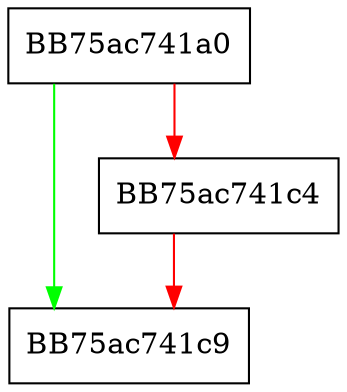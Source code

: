 digraph GetThreatDetails {
  node [shape="box"];
  graph [splines=ortho];
  BB75ac741a0 -> BB75ac741c9 [color="green"];
  BB75ac741a0 -> BB75ac741c4 [color="red"];
  BB75ac741c4 -> BB75ac741c9 [color="red"];
}